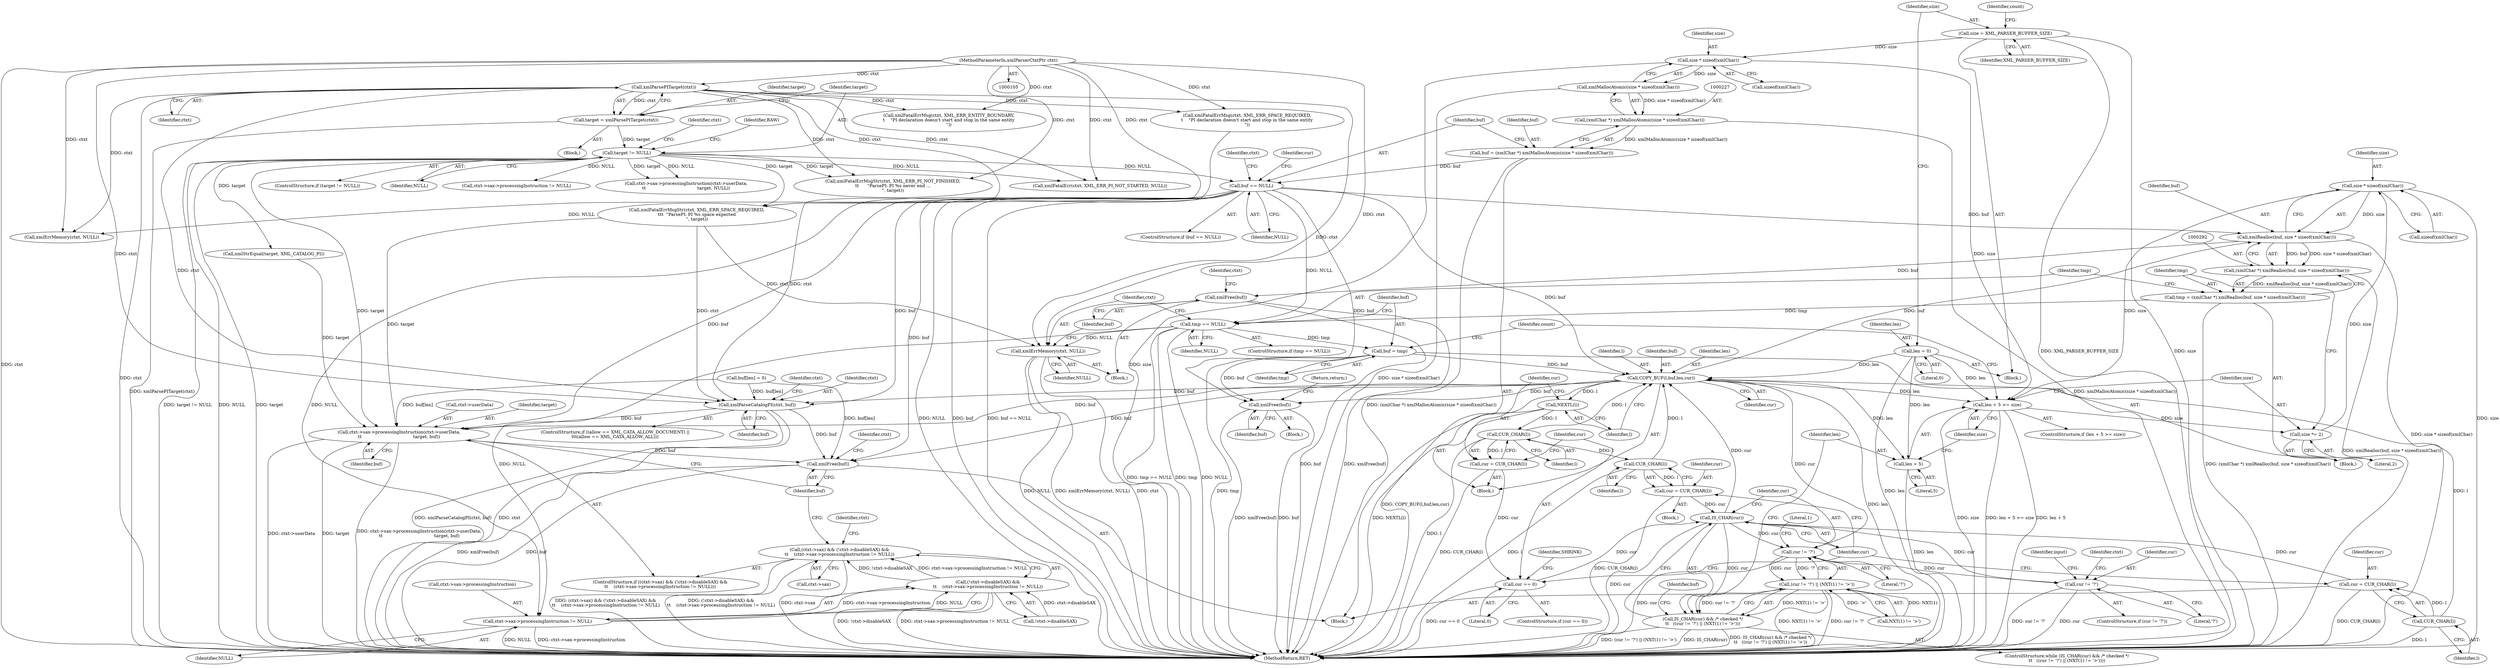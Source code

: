 digraph "0_Chrome_d0947db40187f4708c58e64cbd6013faf9eddeed_30@API" {
"1000295" [label="(Call,size * sizeof(xmlChar))"];
"1000286" [label="(Call,size *= 2)"];
"1000279" [label="(Call,len + 5 >= size)"];
"1000113" [label="(Call,len = 0)"];
"1000339" [label="(Call,COPY_BUF(l,buf,len,cur))"];
"1000348" [label="(Call,CUR_CHAR(l))"];
"1000344" [label="(Call,NEXTL(l))"];
"1000263" [label="(Call,CUR_CHAR(l))"];
"1000359" [label="(Call,CUR_CHAR(l))"];
"1000234" [label="(Call,buf == NULL)"];
"1000224" [label="(Call,buf = (xmlChar *) xmlMallocAtomic(size * sizeof(xmlChar)))"];
"1000226" [label="(Call,(xmlChar *) xmlMallocAtomic(size * sizeof(xmlChar)))"];
"1000228" [label="(Call,xmlMallocAtomic(size * sizeof(xmlChar)))"];
"1000229" [label="(Call,size * sizeof(xmlChar))"];
"1000117" [label="(Call,size = XML_PARSER_BUFFER_SIZE)"];
"1000162" [label="(Call,target != NULL)"];
"1000157" [label="(Call,target = xmlParsePITarget(ctxt))"];
"1000159" [label="(Call,xmlParsePITarget(ctxt))"];
"1000106" [label="(MethodParameterIn,xmlParserCtxtPtr ctxt)"];
"1000315" [label="(Call,buf = tmp)"];
"1000300" [label="(Call,tmp == NULL)"];
"1000289" [label="(Call,tmp = (xmlChar *) xmlRealloc(buf, size * sizeof(xmlChar)))"];
"1000291" [label="(Call,(xmlChar *) xmlRealloc(buf, size * sizeof(xmlChar)))"];
"1000293" [label="(Call,xmlRealloc(buf, size * sizeof(xmlChar)))"];
"1000295" [label="(Call,size * sizeof(xmlChar))"];
"1000267" [label="(Call,IS_CHAR(cur))"];
"1000357" [label="(Call,cur = CUR_CHAR(l))"];
"1000261" [label="(Call,cur = CUR_CHAR(l))"];
"1000351" [label="(Call,cur == 0)"];
"1000346" [label="(Call,cur = CUR_CHAR(l))"];
"1000270" [label="(Call,cur != '?')"];
"1000304" [label="(Call,xmlErrMemory(ctxt, NULL))"];
"1000333" [label="(Call,xmlFree(buf))"];
"1000280" [label="(Call,len + 5)"];
"1000266" [label="(Call,IS_CHAR(cur) && /* checked */\n\t\t   ((cur != '?') || (NXT(1) != '>')))"];
"1000269" [label="(Call,(cur != '?') || (NXT(1) != '>'))"];
"1000367" [label="(Call,cur != '?')"];
"1000416" [label="(Call,xmlParseCatalogPI(ctxt, buf))"];
"1000436" [label="(Call,ctxt->sax->processingInstruction(ctxt->userData,\n\t\t                                     target, buf))"];
"1000442" [label="(Call,xmlFree(buf))"];
"1000429" [label="(Call,ctxt->sax->processingInstruction != NULL)"];
"1000424" [label="(Call,(!ctxt->disableSAX) &&\n\t\t    (ctxt->sax->processingInstruction != NULL))"];
"1000420" [label="(Call,(ctxt->sax) && (!ctxt->disableSAX) &&\n\t\t    (ctxt->sax->processingInstruction != NULL))"];
"1000307" [label="(Call,xmlFree(buf))"];
"1000385" [label="(Call,xmlFatalErrMsg(ctxt, XML_ERR_SPACE_REQUIRED,\n\t    \"PI declaration doesn't start and stop in the same entity\n\"))"];
"1000349" [label="(Identifier,l)"];
"1000315" [label="(Call,buf = tmp)"];
"1000311" [label="(Identifier,ctxt)"];
"1000273" [label="(Call,NXT(1) != '>')"];
"1000422" [label="(Identifier,ctxt)"];
"1000137" [label="(Block,)"];
"1000270" [label="(Call,cur != '?')"];
"1000301" [label="(Identifier,tmp)"];
"1000380" [label="(Identifier,input)"];
"1000277" [label="(Block,)"];
"1000117" [label="(Call,size = XML_PARSER_BUFFER_SIZE)"];
"1000290" [label="(Identifier,tmp)"];
"1000118" [label="(Identifier,size)"];
"1000271" [label="(Identifier,cur)"];
"1000346" [label="(Call,cur = CUR_CHAR(l))"];
"1000441" [label="(Identifier,buf)"];
"1000461" [label="(MethodReturn,RET)"];
"1000344" [label="(Call,NEXTL(l))"];
"1000162" [label="(Call,target != NULL)"];
"1000265" [label="(ControlStructure,while (IS_CHAR(cur) && /* checked */\n\t\t   ((cur != '?') || (NXT(1) != '>'))))"];
"1000304" [label="(Call,xmlErrMemory(ctxt, NULL))"];
"1000228" [label="(Call,xmlMallocAtomic(size * sizeof(xmlChar)))"];
"1000275" [label="(Literal,1)"];
"1000233" [label="(ControlStructure,if (buf == NULL))"];
"1000115" [label="(Literal,0)"];
"1000306" [label="(Identifier,NULL)"];
"1000114" [label="(Identifier,len)"];
"1000447" [label="(Identifier,ctxt)"];
"1000234" [label="(Call,buf == NULL)"];
"1000352" [label="(Identifier,cur)"];
"1000236" [label="(Identifier,NULL)"];
"1000126" [label="(Identifier,count)"];
"1000287" [label="(Identifier,size)"];
"1000319" [label="(Identifier,count)"];
"1000334" [label="(Identifier,buf)"];
"1000335" [label="(Return,return;)"];
"1000367" [label="(Call,cur != '?')"];
"1000446" [label="(Call,xmlFatalErr(ctxt, XML_ERR_PI_NOT_STARTED, NULL))"];
"1000297" [label="(Call,sizeof(xmlChar))"];
"1000371" [label="(Call,xmlFatalErrMsgStr(ctxt, XML_ERR_PI_NOT_FINISHED,\n\t\t      \"ParsePI: PI %s never end ...\n\", target))"];
"1000291" [label="(Call,(xmlChar *) xmlRealloc(buf, size * sizeof(xmlChar)))"];
"1000206" [label="(Call,ctxt->sax->processingInstruction(ctxt->userData,\n\t\t                                     target, NULL))"];
"1000248" [label="(Identifier,cur)"];
"1000443" [label="(Identifier,buf)"];
"1000453" [label="(Identifier,ctxt)"];
"1000340" [label="(Identifier,l)"];
"1000161" [label="(ControlStructure,if (target != NULL))"];
"1000164" [label="(Identifier,NULL)"];
"1000119" [label="(Identifier,XML_PARSER_BUFFER_SIZE)"];
"1000160" [label="(Identifier,ctxt)"];
"1000169" [label="(Identifier,RAW)"];
"1000308" [label="(Identifier,buf)"];
"1000264" [label="(Identifier,l)"];
"1000341" [label="(Identifier,buf)"];
"1000400" [label="(Call,xmlStrEqual(target, XML_CATALOG_PI))"];
"1000272" [label="(Literal,'?')"];
"1000263" [label="(Call,CUR_CHAR(l))"];
"1000226" [label="(Call,(xmlChar *) xmlMallocAtomic(size * sizeof(xmlChar)))"];
"1000438" [label="(Identifier,ctxt)"];
"1000288" [label="(Literal,2)"];
"1000343" [label="(Identifier,cur)"];
"1000231" [label="(Call,sizeof(xmlChar))"];
"1000361" [label="(Call,buf[len] = 0)"];
"1000351" [label="(Call,cur == 0)"];
"1000425" [label="(Call,!ctxt->disableSAX)"];
"1000296" [label="(Identifier,size)"];
"1000436" [label="(Call,ctxt->sax->processingInstruction(ctxt->userData,\n\t\t                                     target, buf))"];
"1000279" [label="(Call,len + 5 >= size)"];
"1000348" [label="(Call,CUR_CHAR(l))"];
"1000224" [label="(Call,buf = (xmlChar *) xmlMallocAtomic(size * sizeof(xmlChar)))"];
"1000437" [label="(Call,ctxt->userData)"];
"1000345" [label="(Identifier,l)"];
"1000281" [label="(Identifier,len)"];
"1000294" [label="(Identifier,buf)"];
"1000360" [label="(Identifier,l)"];
"1000372" [label="(Identifier,ctxt)"];
"1000157" [label="(Call,target = xmlParsePITarget(ctxt))"];
"1000303" [label="(Block,)"];
"1000305" [label="(Identifier,ctxt)"];
"1000359" [label="(Call,CUR_CHAR(l))"];
"1000289" [label="(Call,tmp = (xmlChar *) xmlRealloc(buf, size * sizeof(xmlChar)))"];
"1000354" [label="(Block,)"];
"1000230" [label="(Identifier,size)"];
"1000299" [label="(ControlStructure,if (tmp == NULL))"];
"1000183" [label="(Call,xmlFatalErrMsg(ctxt, XML_ERR_ENTITY_BOUNDARY,\n\t    \"PI declaration doesn't start and stop in the same entity\n\"))"];
"1000300" [label="(Call,tmp == NULL)"];
"1000107" [label="(Block,)"];
"1000421" [label="(Call,ctxt->sax)"];
"1000106" [label="(MethodParameterIn,xmlParserCtxtPtr ctxt)"];
"1000282" [label="(Literal,5)"];
"1000347" [label="(Identifier,cur)"];
"1000269" [label="(Call,(cur != '?') || (NXT(1) != '>'))"];
"1000268" [label="(Identifier,cur)"];
"1000358" [label="(Identifier,cur)"];
"1000283" [label="(Identifier,size)"];
"1000368" [label="(Identifier,cur)"];
"1000408" [label="(ControlStructure,if ((allow == XML_CATA_ALLOW_DOCUMENT) ||\n\t\t\t(allow == XML_CATA_ALLOW_ALL)))"];
"1000280" [label="(Call,len + 5)"];
"1000420" [label="(Call,(ctxt->sax) && (!ctxt->disableSAX) &&\n\t\t    (ctxt->sax->processingInstruction != NULL))"];
"1000417" [label="(Identifier,ctxt)"];
"1000317" [label="(Identifier,tmp)"];
"1000158" [label="(Identifier,target)"];
"1000262" [label="(Identifier,cur)"];
"1000342" [label="(Identifier,len)"];
"1000369" [label="(Literal,'?')"];
"1000278" [label="(ControlStructure,if (len + 5 >= size))"];
"1000307" [label="(Call,xmlFree(buf))"];
"1000355" [label="(Identifier,SHRINK)"];
"1000316" [label="(Identifier,buf)"];
"1000267" [label="(Call,IS_CHAR(cur))"];
"1000424" [label="(Call,(!ctxt->disableSAX) &&\n\t\t    (ctxt->sax->processingInstruction != NULL))"];
"1000416" [label="(Call,xmlParseCatalogPI(ctxt, buf))"];
"1000332" [label="(Block,)"];
"1000284" [label="(Block,)"];
"1000225" [label="(Identifier,buf)"];
"1000295" [label="(Call,size * sizeof(xmlChar))"];
"1000165" [label="(Block,)"];
"1000286" [label="(Call,size *= 2)"];
"1000113" [label="(Call,len = 0)"];
"1000353" [label="(Literal,0)"];
"1000418" [label="(Identifier,buf)"];
"1000419" [label="(ControlStructure,if ((ctxt->sax) && (!ctxt->disableSAX) &&\n\t\t    (ctxt->sax->processingInstruction != NULL)))"];
"1000229" [label="(Call,size * sizeof(xmlChar))"];
"1000266" [label="(Call,IS_CHAR(cur) && /* checked */\n\t\t   ((cur != '?') || (NXT(1) != '>')))"];
"1000159" [label="(Call,xmlParsePITarget(ctxt))"];
"1000293" [label="(Call,xmlRealloc(buf, size * sizeof(xmlChar)))"];
"1000255" [label="(Call,xmlFatalErrMsgStr(ctxt, XML_ERR_SPACE_REQUIRED,\n\t\t\t  \"ParsePI: PI %s space expected\n\", target))"];
"1000429" [label="(Call,ctxt->sax->processingInstruction != NULL)"];
"1000163" [label="(Identifier,target)"];
"1000235" [label="(Identifier,buf)"];
"1000350" [label="(ControlStructure,if (cur == 0))"];
"1000238" [label="(Call,xmlErrMemory(ctxt, NULL))"];
"1000430" [label="(Call,ctxt->sax->processingInstruction)"];
"1000261" [label="(Call,cur = CUR_CHAR(l))"];
"1000440" [label="(Identifier,target)"];
"1000357" [label="(Call,cur = CUR_CHAR(l))"];
"1000333" [label="(Call,xmlFree(buf))"];
"1000339" [label="(Call,COPY_BUF(l,buf,len,cur))"];
"1000442" [label="(Call,xmlFree(buf))"];
"1000199" [label="(Call,ctxt->sax->processingInstruction != NULL)"];
"1000363" [label="(Identifier,buf)"];
"1000435" [label="(Identifier,NULL)"];
"1000302" [label="(Identifier,NULL)"];
"1000239" [label="(Identifier,ctxt)"];
"1000366" [label="(ControlStructure,if (cur != '?'))"];
"1000295" -> "1000293"  [label="AST: "];
"1000295" -> "1000297"  [label="CFG: "];
"1000296" -> "1000295"  [label="AST: "];
"1000297" -> "1000295"  [label="AST: "];
"1000293" -> "1000295"  [label="CFG: "];
"1000295" -> "1000461"  [label="DDG: size"];
"1000295" -> "1000279"  [label="DDG: size"];
"1000295" -> "1000293"  [label="DDG: size"];
"1000286" -> "1000295"  [label="DDG: size"];
"1000286" -> "1000284"  [label="AST: "];
"1000286" -> "1000288"  [label="CFG: "];
"1000287" -> "1000286"  [label="AST: "];
"1000288" -> "1000286"  [label="AST: "];
"1000290" -> "1000286"  [label="CFG: "];
"1000279" -> "1000286"  [label="DDG: size"];
"1000279" -> "1000278"  [label="AST: "];
"1000279" -> "1000283"  [label="CFG: "];
"1000280" -> "1000279"  [label="AST: "];
"1000283" -> "1000279"  [label="AST: "];
"1000287" -> "1000279"  [label="CFG: "];
"1000319" -> "1000279"  [label="CFG: "];
"1000279" -> "1000461"  [label="DDG: len + 5"];
"1000279" -> "1000461"  [label="DDG: size"];
"1000279" -> "1000461"  [label="DDG: len + 5 >= size"];
"1000113" -> "1000279"  [label="DDG: len"];
"1000339" -> "1000279"  [label="DDG: len"];
"1000229" -> "1000279"  [label="DDG: size"];
"1000113" -> "1000107"  [label="AST: "];
"1000113" -> "1000115"  [label="CFG: "];
"1000114" -> "1000113"  [label="AST: "];
"1000115" -> "1000113"  [label="AST: "];
"1000118" -> "1000113"  [label="CFG: "];
"1000113" -> "1000461"  [label="DDG: len"];
"1000113" -> "1000280"  [label="DDG: len"];
"1000113" -> "1000339"  [label="DDG: len"];
"1000339" -> "1000277"  [label="AST: "];
"1000339" -> "1000343"  [label="CFG: "];
"1000340" -> "1000339"  [label="AST: "];
"1000341" -> "1000339"  [label="AST: "];
"1000342" -> "1000339"  [label="AST: "];
"1000343" -> "1000339"  [label="AST: "];
"1000345" -> "1000339"  [label="CFG: "];
"1000339" -> "1000461"  [label="DDG: COPY_BUF(l,buf,len,cur)"];
"1000339" -> "1000461"  [label="DDG: len"];
"1000339" -> "1000280"  [label="DDG: len"];
"1000339" -> "1000293"  [label="DDG: buf"];
"1000339" -> "1000333"  [label="DDG: buf"];
"1000348" -> "1000339"  [label="DDG: l"];
"1000263" -> "1000339"  [label="DDG: l"];
"1000359" -> "1000339"  [label="DDG: l"];
"1000234" -> "1000339"  [label="DDG: buf"];
"1000315" -> "1000339"  [label="DDG: buf"];
"1000267" -> "1000339"  [label="DDG: cur"];
"1000270" -> "1000339"  [label="DDG: cur"];
"1000339" -> "1000344"  [label="DDG: l"];
"1000339" -> "1000416"  [label="DDG: buf"];
"1000339" -> "1000436"  [label="DDG: buf"];
"1000339" -> "1000442"  [label="DDG: buf"];
"1000348" -> "1000346"  [label="AST: "];
"1000348" -> "1000349"  [label="CFG: "];
"1000349" -> "1000348"  [label="AST: "];
"1000346" -> "1000348"  [label="CFG: "];
"1000348" -> "1000461"  [label="DDG: l"];
"1000348" -> "1000346"  [label="DDG: l"];
"1000344" -> "1000348"  [label="DDG: l"];
"1000348" -> "1000359"  [label="DDG: l"];
"1000344" -> "1000277"  [label="AST: "];
"1000344" -> "1000345"  [label="CFG: "];
"1000345" -> "1000344"  [label="AST: "];
"1000347" -> "1000344"  [label="CFG: "];
"1000344" -> "1000461"  [label="DDG: NEXTL(l)"];
"1000263" -> "1000261"  [label="AST: "];
"1000263" -> "1000264"  [label="CFG: "];
"1000264" -> "1000263"  [label="AST: "];
"1000261" -> "1000263"  [label="CFG: "];
"1000263" -> "1000461"  [label="DDG: l"];
"1000263" -> "1000261"  [label="DDG: l"];
"1000359" -> "1000357"  [label="AST: "];
"1000359" -> "1000360"  [label="CFG: "];
"1000360" -> "1000359"  [label="AST: "];
"1000357" -> "1000359"  [label="CFG: "];
"1000359" -> "1000461"  [label="DDG: l"];
"1000359" -> "1000357"  [label="DDG: l"];
"1000234" -> "1000233"  [label="AST: "];
"1000234" -> "1000236"  [label="CFG: "];
"1000235" -> "1000234"  [label="AST: "];
"1000236" -> "1000234"  [label="AST: "];
"1000239" -> "1000234"  [label="CFG: "];
"1000248" -> "1000234"  [label="CFG: "];
"1000234" -> "1000461"  [label="DDG: NULL"];
"1000234" -> "1000461"  [label="DDG: buf"];
"1000234" -> "1000461"  [label="DDG: buf == NULL"];
"1000224" -> "1000234"  [label="DDG: buf"];
"1000162" -> "1000234"  [label="DDG: NULL"];
"1000234" -> "1000238"  [label="DDG: NULL"];
"1000234" -> "1000293"  [label="DDG: buf"];
"1000234" -> "1000300"  [label="DDG: NULL"];
"1000234" -> "1000333"  [label="DDG: buf"];
"1000234" -> "1000416"  [label="DDG: buf"];
"1000234" -> "1000429"  [label="DDG: NULL"];
"1000234" -> "1000436"  [label="DDG: buf"];
"1000234" -> "1000442"  [label="DDG: buf"];
"1000224" -> "1000165"  [label="AST: "];
"1000224" -> "1000226"  [label="CFG: "];
"1000225" -> "1000224"  [label="AST: "];
"1000226" -> "1000224"  [label="AST: "];
"1000235" -> "1000224"  [label="CFG: "];
"1000224" -> "1000461"  [label="DDG: (xmlChar *) xmlMallocAtomic(size * sizeof(xmlChar))"];
"1000226" -> "1000224"  [label="DDG: xmlMallocAtomic(size * sizeof(xmlChar))"];
"1000226" -> "1000228"  [label="CFG: "];
"1000227" -> "1000226"  [label="AST: "];
"1000228" -> "1000226"  [label="AST: "];
"1000226" -> "1000461"  [label="DDG: xmlMallocAtomic(size * sizeof(xmlChar))"];
"1000228" -> "1000226"  [label="DDG: size * sizeof(xmlChar)"];
"1000228" -> "1000229"  [label="CFG: "];
"1000229" -> "1000228"  [label="AST: "];
"1000228" -> "1000461"  [label="DDG: size * sizeof(xmlChar)"];
"1000229" -> "1000228"  [label="DDG: size"];
"1000229" -> "1000231"  [label="CFG: "];
"1000230" -> "1000229"  [label="AST: "];
"1000231" -> "1000229"  [label="AST: "];
"1000229" -> "1000461"  [label="DDG: size"];
"1000117" -> "1000229"  [label="DDG: size"];
"1000117" -> "1000107"  [label="AST: "];
"1000117" -> "1000119"  [label="CFG: "];
"1000118" -> "1000117"  [label="AST: "];
"1000119" -> "1000117"  [label="AST: "];
"1000126" -> "1000117"  [label="CFG: "];
"1000117" -> "1000461"  [label="DDG: size"];
"1000117" -> "1000461"  [label="DDG: XML_PARSER_BUFFER_SIZE"];
"1000162" -> "1000161"  [label="AST: "];
"1000162" -> "1000164"  [label="CFG: "];
"1000163" -> "1000162"  [label="AST: "];
"1000164" -> "1000162"  [label="AST: "];
"1000169" -> "1000162"  [label="CFG: "];
"1000447" -> "1000162"  [label="CFG: "];
"1000162" -> "1000461"  [label="DDG: NULL"];
"1000162" -> "1000461"  [label="DDG: target"];
"1000162" -> "1000461"  [label="DDG: target != NULL"];
"1000157" -> "1000162"  [label="DDG: target"];
"1000162" -> "1000199"  [label="DDG: NULL"];
"1000162" -> "1000206"  [label="DDG: target"];
"1000162" -> "1000206"  [label="DDG: NULL"];
"1000162" -> "1000255"  [label="DDG: target"];
"1000162" -> "1000371"  [label="DDG: target"];
"1000162" -> "1000400"  [label="DDG: target"];
"1000162" -> "1000436"  [label="DDG: target"];
"1000162" -> "1000446"  [label="DDG: NULL"];
"1000157" -> "1000137"  [label="AST: "];
"1000157" -> "1000159"  [label="CFG: "];
"1000158" -> "1000157"  [label="AST: "];
"1000159" -> "1000157"  [label="AST: "];
"1000163" -> "1000157"  [label="CFG: "];
"1000157" -> "1000461"  [label="DDG: xmlParsePITarget(ctxt)"];
"1000159" -> "1000157"  [label="DDG: ctxt"];
"1000159" -> "1000160"  [label="CFG: "];
"1000160" -> "1000159"  [label="AST: "];
"1000159" -> "1000461"  [label="DDG: ctxt"];
"1000106" -> "1000159"  [label="DDG: ctxt"];
"1000159" -> "1000183"  [label="DDG: ctxt"];
"1000159" -> "1000238"  [label="DDG: ctxt"];
"1000159" -> "1000255"  [label="DDG: ctxt"];
"1000159" -> "1000304"  [label="DDG: ctxt"];
"1000159" -> "1000371"  [label="DDG: ctxt"];
"1000159" -> "1000385"  [label="DDG: ctxt"];
"1000159" -> "1000416"  [label="DDG: ctxt"];
"1000159" -> "1000446"  [label="DDG: ctxt"];
"1000106" -> "1000105"  [label="AST: "];
"1000106" -> "1000461"  [label="DDG: ctxt"];
"1000106" -> "1000183"  [label="DDG: ctxt"];
"1000106" -> "1000238"  [label="DDG: ctxt"];
"1000106" -> "1000255"  [label="DDG: ctxt"];
"1000106" -> "1000304"  [label="DDG: ctxt"];
"1000106" -> "1000371"  [label="DDG: ctxt"];
"1000106" -> "1000385"  [label="DDG: ctxt"];
"1000106" -> "1000416"  [label="DDG: ctxt"];
"1000106" -> "1000446"  [label="DDG: ctxt"];
"1000315" -> "1000284"  [label="AST: "];
"1000315" -> "1000317"  [label="CFG: "];
"1000316" -> "1000315"  [label="AST: "];
"1000317" -> "1000315"  [label="AST: "];
"1000319" -> "1000315"  [label="CFG: "];
"1000315" -> "1000461"  [label="DDG: tmp"];
"1000300" -> "1000315"  [label="DDG: tmp"];
"1000315" -> "1000333"  [label="DDG: buf"];
"1000300" -> "1000299"  [label="AST: "];
"1000300" -> "1000302"  [label="CFG: "];
"1000301" -> "1000300"  [label="AST: "];
"1000302" -> "1000300"  [label="AST: "];
"1000305" -> "1000300"  [label="CFG: "];
"1000316" -> "1000300"  [label="CFG: "];
"1000300" -> "1000461"  [label="DDG: tmp"];
"1000300" -> "1000461"  [label="DDG: NULL"];
"1000300" -> "1000461"  [label="DDG: tmp == NULL"];
"1000289" -> "1000300"  [label="DDG: tmp"];
"1000300" -> "1000304"  [label="DDG: NULL"];
"1000300" -> "1000429"  [label="DDG: NULL"];
"1000289" -> "1000284"  [label="AST: "];
"1000289" -> "1000291"  [label="CFG: "];
"1000290" -> "1000289"  [label="AST: "];
"1000291" -> "1000289"  [label="AST: "];
"1000301" -> "1000289"  [label="CFG: "];
"1000289" -> "1000461"  [label="DDG: (xmlChar *) xmlRealloc(buf, size * sizeof(xmlChar))"];
"1000291" -> "1000289"  [label="DDG: xmlRealloc(buf, size * sizeof(xmlChar))"];
"1000291" -> "1000293"  [label="CFG: "];
"1000292" -> "1000291"  [label="AST: "];
"1000293" -> "1000291"  [label="AST: "];
"1000291" -> "1000461"  [label="DDG: xmlRealloc(buf, size * sizeof(xmlChar))"];
"1000293" -> "1000291"  [label="DDG: buf"];
"1000293" -> "1000291"  [label="DDG: size * sizeof(xmlChar)"];
"1000294" -> "1000293"  [label="AST: "];
"1000293" -> "1000461"  [label="DDG: size * sizeof(xmlChar)"];
"1000293" -> "1000307"  [label="DDG: buf"];
"1000267" -> "1000266"  [label="AST: "];
"1000267" -> "1000268"  [label="CFG: "];
"1000268" -> "1000267"  [label="AST: "];
"1000271" -> "1000267"  [label="CFG: "];
"1000266" -> "1000267"  [label="CFG: "];
"1000267" -> "1000461"  [label="DDG: cur"];
"1000267" -> "1000266"  [label="DDG: cur"];
"1000357" -> "1000267"  [label="DDG: cur"];
"1000261" -> "1000267"  [label="DDG: cur"];
"1000351" -> "1000267"  [label="DDG: cur"];
"1000267" -> "1000270"  [label="DDG: cur"];
"1000267" -> "1000367"  [label="DDG: cur"];
"1000357" -> "1000354"  [label="AST: "];
"1000358" -> "1000357"  [label="AST: "];
"1000268" -> "1000357"  [label="CFG: "];
"1000357" -> "1000461"  [label="DDG: CUR_CHAR(l)"];
"1000261" -> "1000165"  [label="AST: "];
"1000262" -> "1000261"  [label="AST: "];
"1000268" -> "1000261"  [label="CFG: "];
"1000261" -> "1000461"  [label="DDG: CUR_CHAR(l)"];
"1000351" -> "1000350"  [label="AST: "];
"1000351" -> "1000353"  [label="CFG: "];
"1000352" -> "1000351"  [label="AST: "];
"1000353" -> "1000351"  [label="AST: "];
"1000268" -> "1000351"  [label="CFG: "];
"1000355" -> "1000351"  [label="CFG: "];
"1000351" -> "1000461"  [label="DDG: cur == 0"];
"1000346" -> "1000351"  [label="DDG: cur"];
"1000346" -> "1000277"  [label="AST: "];
"1000347" -> "1000346"  [label="AST: "];
"1000352" -> "1000346"  [label="CFG: "];
"1000346" -> "1000461"  [label="DDG: CUR_CHAR(l)"];
"1000270" -> "1000269"  [label="AST: "];
"1000270" -> "1000272"  [label="CFG: "];
"1000271" -> "1000270"  [label="AST: "];
"1000272" -> "1000270"  [label="AST: "];
"1000275" -> "1000270"  [label="CFG: "];
"1000269" -> "1000270"  [label="CFG: "];
"1000270" -> "1000461"  [label="DDG: cur"];
"1000270" -> "1000269"  [label="DDG: cur"];
"1000270" -> "1000269"  [label="DDG: '?'"];
"1000270" -> "1000367"  [label="DDG: cur"];
"1000304" -> "1000303"  [label="AST: "];
"1000304" -> "1000306"  [label="CFG: "];
"1000305" -> "1000304"  [label="AST: "];
"1000306" -> "1000304"  [label="AST: "];
"1000308" -> "1000304"  [label="CFG: "];
"1000304" -> "1000461"  [label="DDG: xmlErrMemory(ctxt, NULL)"];
"1000304" -> "1000461"  [label="DDG: ctxt"];
"1000304" -> "1000461"  [label="DDG: NULL"];
"1000255" -> "1000304"  [label="DDG: ctxt"];
"1000333" -> "1000332"  [label="AST: "];
"1000333" -> "1000334"  [label="CFG: "];
"1000334" -> "1000333"  [label="AST: "];
"1000335" -> "1000333"  [label="CFG: "];
"1000333" -> "1000461"  [label="DDG: buf"];
"1000333" -> "1000461"  [label="DDG: xmlFree(buf)"];
"1000280" -> "1000282"  [label="CFG: "];
"1000281" -> "1000280"  [label="AST: "];
"1000282" -> "1000280"  [label="AST: "];
"1000283" -> "1000280"  [label="CFG: "];
"1000280" -> "1000461"  [label="DDG: len"];
"1000266" -> "1000265"  [label="AST: "];
"1000266" -> "1000269"  [label="CFG: "];
"1000269" -> "1000266"  [label="AST: "];
"1000281" -> "1000266"  [label="CFG: "];
"1000363" -> "1000266"  [label="CFG: "];
"1000266" -> "1000461"  [label="DDG: (cur != '?') || (NXT(1) != '>')"];
"1000266" -> "1000461"  [label="DDG: IS_CHAR(cur)"];
"1000266" -> "1000461"  [label="DDG: IS_CHAR(cur) && /* checked */\n\t\t   ((cur != '?') || (NXT(1) != '>'))"];
"1000269" -> "1000266"  [label="DDG: cur != '?'"];
"1000269" -> "1000266"  [label="DDG: NXT(1) != '>'"];
"1000269" -> "1000273"  [label="CFG: "];
"1000273" -> "1000269"  [label="AST: "];
"1000269" -> "1000461"  [label="DDG: NXT(1) != '>'"];
"1000269" -> "1000461"  [label="DDG: cur != '?'"];
"1000273" -> "1000269"  [label="DDG: NXT(1)"];
"1000273" -> "1000269"  [label="DDG: '>'"];
"1000367" -> "1000366"  [label="AST: "];
"1000367" -> "1000369"  [label="CFG: "];
"1000368" -> "1000367"  [label="AST: "];
"1000369" -> "1000367"  [label="AST: "];
"1000372" -> "1000367"  [label="CFG: "];
"1000380" -> "1000367"  [label="CFG: "];
"1000367" -> "1000461"  [label="DDG: cur"];
"1000367" -> "1000461"  [label="DDG: cur != '?'"];
"1000416" -> "1000408"  [label="AST: "];
"1000416" -> "1000418"  [label="CFG: "];
"1000417" -> "1000416"  [label="AST: "];
"1000418" -> "1000416"  [label="AST: "];
"1000422" -> "1000416"  [label="CFG: "];
"1000416" -> "1000461"  [label="DDG: xmlParseCatalogPI(ctxt, buf)"];
"1000416" -> "1000461"  [label="DDG: ctxt"];
"1000385" -> "1000416"  [label="DDG: ctxt"];
"1000255" -> "1000416"  [label="DDG: ctxt"];
"1000361" -> "1000416"  [label="DDG: buf[len]"];
"1000416" -> "1000436"  [label="DDG: buf"];
"1000416" -> "1000442"  [label="DDG: buf"];
"1000436" -> "1000419"  [label="AST: "];
"1000436" -> "1000441"  [label="CFG: "];
"1000437" -> "1000436"  [label="AST: "];
"1000440" -> "1000436"  [label="AST: "];
"1000441" -> "1000436"  [label="AST: "];
"1000443" -> "1000436"  [label="CFG: "];
"1000436" -> "1000461"  [label="DDG: ctxt->sax->processingInstruction(ctxt->userData,\n\t\t                                     target, buf)"];
"1000436" -> "1000461"  [label="DDG: ctxt->userData"];
"1000436" -> "1000461"  [label="DDG: target"];
"1000255" -> "1000436"  [label="DDG: target"];
"1000400" -> "1000436"  [label="DDG: target"];
"1000361" -> "1000436"  [label="DDG: buf[len]"];
"1000436" -> "1000442"  [label="DDG: buf"];
"1000442" -> "1000165"  [label="AST: "];
"1000442" -> "1000443"  [label="CFG: "];
"1000443" -> "1000442"  [label="AST: "];
"1000453" -> "1000442"  [label="CFG: "];
"1000442" -> "1000461"  [label="DDG: xmlFree(buf)"];
"1000442" -> "1000461"  [label="DDG: buf"];
"1000361" -> "1000442"  [label="DDG: buf[len]"];
"1000429" -> "1000424"  [label="AST: "];
"1000429" -> "1000435"  [label="CFG: "];
"1000430" -> "1000429"  [label="AST: "];
"1000435" -> "1000429"  [label="AST: "];
"1000424" -> "1000429"  [label="CFG: "];
"1000429" -> "1000461"  [label="DDG: NULL"];
"1000429" -> "1000461"  [label="DDG: ctxt->sax->processingInstruction"];
"1000429" -> "1000424"  [label="DDG: ctxt->sax->processingInstruction"];
"1000429" -> "1000424"  [label="DDG: NULL"];
"1000424" -> "1000420"  [label="AST: "];
"1000424" -> "1000425"  [label="CFG: "];
"1000425" -> "1000424"  [label="AST: "];
"1000420" -> "1000424"  [label="CFG: "];
"1000424" -> "1000461"  [label="DDG: !ctxt->disableSAX"];
"1000424" -> "1000461"  [label="DDG: ctxt->sax->processingInstruction != NULL"];
"1000424" -> "1000420"  [label="DDG: !ctxt->disableSAX"];
"1000424" -> "1000420"  [label="DDG: ctxt->sax->processingInstruction != NULL"];
"1000425" -> "1000424"  [label="DDG: ctxt->disableSAX"];
"1000420" -> "1000419"  [label="AST: "];
"1000420" -> "1000421"  [label="CFG: "];
"1000421" -> "1000420"  [label="AST: "];
"1000438" -> "1000420"  [label="CFG: "];
"1000443" -> "1000420"  [label="CFG: "];
"1000420" -> "1000461"  [label="DDG: (ctxt->sax) && (!ctxt->disableSAX) &&\n\t\t    (ctxt->sax->processingInstruction != NULL)"];
"1000420" -> "1000461"  [label="DDG: (!ctxt->disableSAX) &&\n\t\t    (ctxt->sax->processingInstruction != NULL)"];
"1000420" -> "1000461"  [label="DDG: ctxt->sax"];
"1000307" -> "1000303"  [label="AST: "];
"1000307" -> "1000308"  [label="CFG: "];
"1000308" -> "1000307"  [label="AST: "];
"1000311" -> "1000307"  [label="CFG: "];
"1000307" -> "1000461"  [label="DDG: xmlFree(buf)"];
"1000307" -> "1000461"  [label="DDG: buf"];
}
